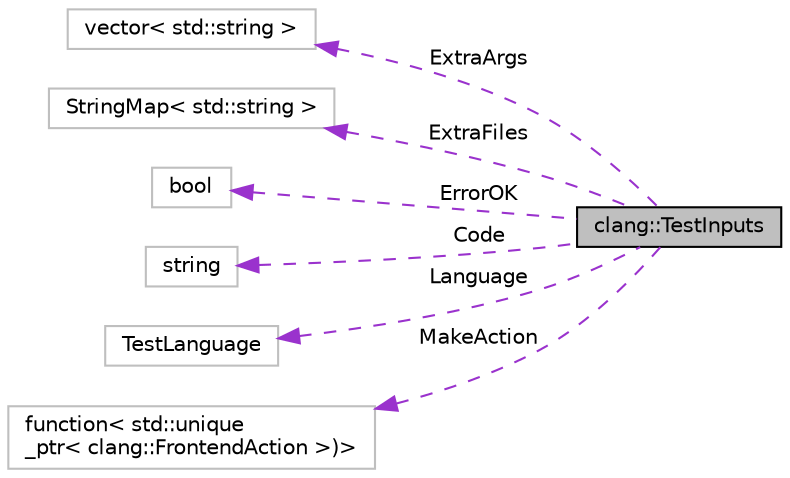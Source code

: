 digraph "clang::TestInputs"
{
 // LATEX_PDF_SIZE
  bgcolor="transparent";
  edge [fontname="Helvetica",fontsize="10",labelfontname="Helvetica",labelfontsize="10"];
  node [fontname="Helvetica",fontsize="10",shape=record];
  rankdir="LR";
  Node1 [label="clang::TestInputs",height=0.2,width=0.4,color="black", fillcolor="grey75", style="filled", fontcolor="black",tooltip="Specifies a virtual source file to be parsed as part of a test."];
  Node2 -> Node1 [dir="back",color="darkorchid3",fontsize="10",style="dashed",label=" ExtraArgs" ,fontname="Helvetica"];
  Node2 [label="vector\< std::string \>",height=0.2,width=0.4,color="grey75",tooltip=" "];
  Node3 -> Node1 [dir="back",color="darkorchid3",fontsize="10",style="dashed",label=" ExtraFiles" ,fontname="Helvetica"];
  Node3 [label="StringMap\< std::string \>",height=0.2,width=0.4,color="grey75",tooltip=" "];
  Node4 -> Node1 [dir="back",color="darkorchid3",fontsize="10",style="dashed",label=" ErrorOK" ,fontname="Helvetica"];
  Node4 [label="bool",height=0.2,width=0.4,color="grey75",tooltip=" "];
  Node5 -> Node1 [dir="back",color="darkorchid3",fontsize="10",style="dashed",label=" Code" ,fontname="Helvetica"];
  Node5 [label="string",height=0.2,width=0.4,color="grey75",tooltip=" "];
  Node6 -> Node1 [dir="back",color="darkorchid3",fontsize="10",style="dashed",label=" Language" ,fontname="Helvetica"];
  Node6 [label="TestLanguage",height=0.2,width=0.4,color="grey75",tooltip=" "];
  Node7 -> Node1 [dir="back",color="darkorchid3",fontsize="10",style="dashed",label=" MakeAction" ,fontname="Helvetica"];
  Node7 [label="function\< std::unique\l_ptr\< clang::FrontendAction \>)\>",height=0.2,width=0.4,color="grey75",tooltip=" "];
}
